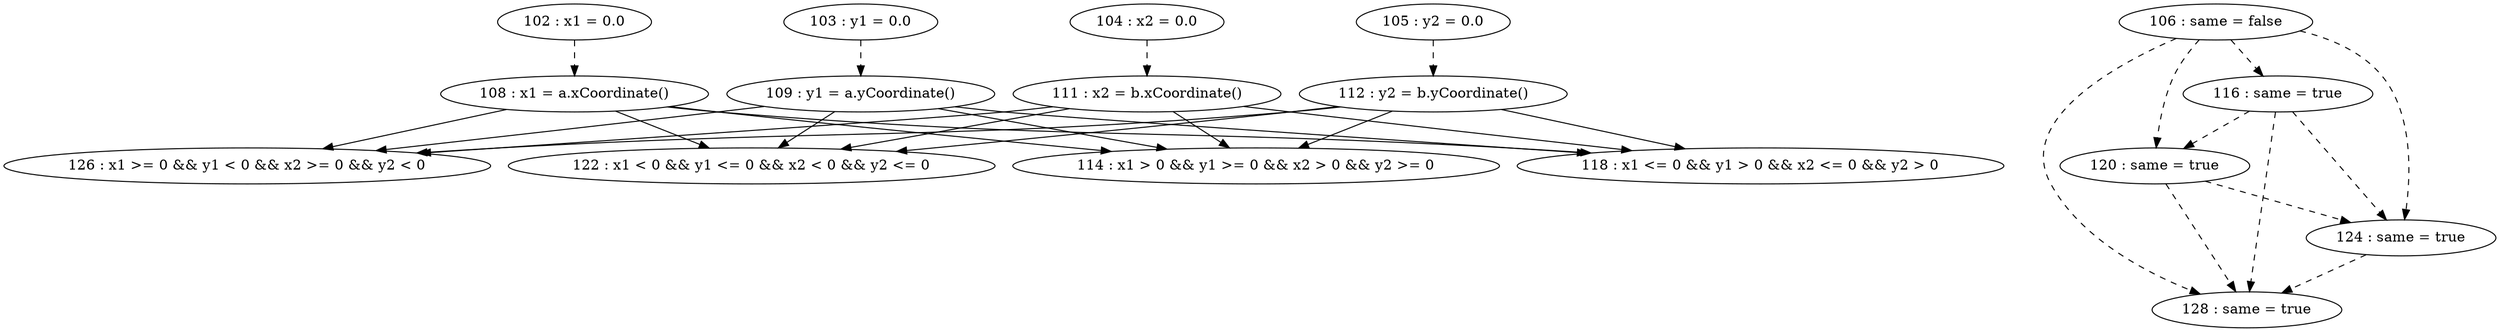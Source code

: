 digraph G {
"102 : x1 = 0.0"
"102 : x1 = 0.0" -> "108 : x1 = a.xCoordinate()" [style=dashed]
"103 : y1 = 0.0"
"103 : y1 = 0.0" -> "109 : y1 = a.yCoordinate()" [style=dashed]
"104 : x2 = 0.0"
"104 : x2 = 0.0" -> "111 : x2 = b.xCoordinate()" [style=dashed]
"105 : y2 = 0.0"
"105 : y2 = 0.0" -> "112 : y2 = b.yCoordinate()" [style=dashed]
"106 : same = false"
"106 : same = false" -> "116 : same = true" [style=dashed]
"106 : same = false" -> "120 : same = true" [style=dashed]
"106 : same = false" -> "128 : same = true" [style=dashed]
"106 : same = false" -> "124 : same = true" [style=dashed]
"108 : x1 = a.xCoordinate()"
"108 : x1 = a.xCoordinate()" -> "114 : x1 > 0 && y1 >= 0 && x2 > 0 && y2 >= 0"
"108 : x1 = a.xCoordinate()" -> "118 : x1 <= 0 && y1 > 0 && x2 <= 0 && y2 > 0"
"108 : x1 = a.xCoordinate()" -> "126 : x1 >= 0 && y1 < 0 && x2 >= 0 && y2 < 0"
"108 : x1 = a.xCoordinate()" -> "122 : x1 < 0 && y1 <= 0 && x2 < 0 && y2 <= 0"
"109 : y1 = a.yCoordinate()"
"109 : y1 = a.yCoordinate()" -> "114 : x1 > 0 && y1 >= 0 && x2 > 0 && y2 >= 0"
"109 : y1 = a.yCoordinate()" -> "118 : x1 <= 0 && y1 > 0 && x2 <= 0 && y2 > 0"
"109 : y1 = a.yCoordinate()" -> "126 : x1 >= 0 && y1 < 0 && x2 >= 0 && y2 < 0"
"109 : y1 = a.yCoordinate()" -> "122 : x1 < 0 && y1 <= 0 && x2 < 0 && y2 <= 0"
"111 : x2 = b.xCoordinate()"
"111 : x2 = b.xCoordinate()" -> "114 : x1 > 0 && y1 >= 0 && x2 > 0 && y2 >= 0"
"111 : x2 = b.xCoordinate()" -> "118 : x1 <= 0 && y1 > 0 && x2 <= 0 && y2 > 0"
"111 : x2 = b.xCoordinate()" -> "126 : x1 >= 0 && y1 < 0 && x2 >= 0 && y2 < 0"
"111 : x2 = b.xCoordinate()" -> "122 : x1 < 0 && y1 <= 0 && x2 < 0 && y2 <= 0"
"112 : y2 = b.yCoordinate()"
"112 : y2 = b.yCoordinate()" -> "114 : x1 > 0 && y1 >= 0 && x2 > 0 && y2 >= 0"
"112 : y2 = b.yCoordinate()" -> "118 : x1 <= 0 && y1 > 0 && x2 <= 0 && y2 > 0"
"112 : y2 = b.yCoordinate()" -> "126 : x1 >= 0 && y1 < 0 && x2 >= 0 && y2 < 0"
"112 : y2 = b.yCoordinate()" -> "122 : x1 < 0 && y1 <= 0 && x2 < 0 && y2 <= 0"
"114 : x1 > 0 && y1 >= 0 && x2 > 0 && y2 >= 0"
"116 : same = true"
"116 : same = true" -> "120 : same = true" [style=dashed]
"116 : same = true" -> "128 : same = true" [style=dashed]
"116 : same = true" -> "124 : same = true" [style=dashed]
"118 : x1 <= 0 && y1 > 0 && x2 <= 0 && y2 > 0"
"120 : same = true"
"120 : same = true" -> "128 : same = true" [style=dashed]
"120 : same = true" -> "124 : same = true" [style=dashed]
"122 : x1 < 0 && y1 <= 0 && x2 < 0 && y2 <= 0"
"124 : same = true"
"124 : same = true" -> "128 : same = true" [style=dashed]
"126 : x1 >= 0 && y1 < 0 && x2 >= 0 && y2 < 0"
"128 : same = true"
}